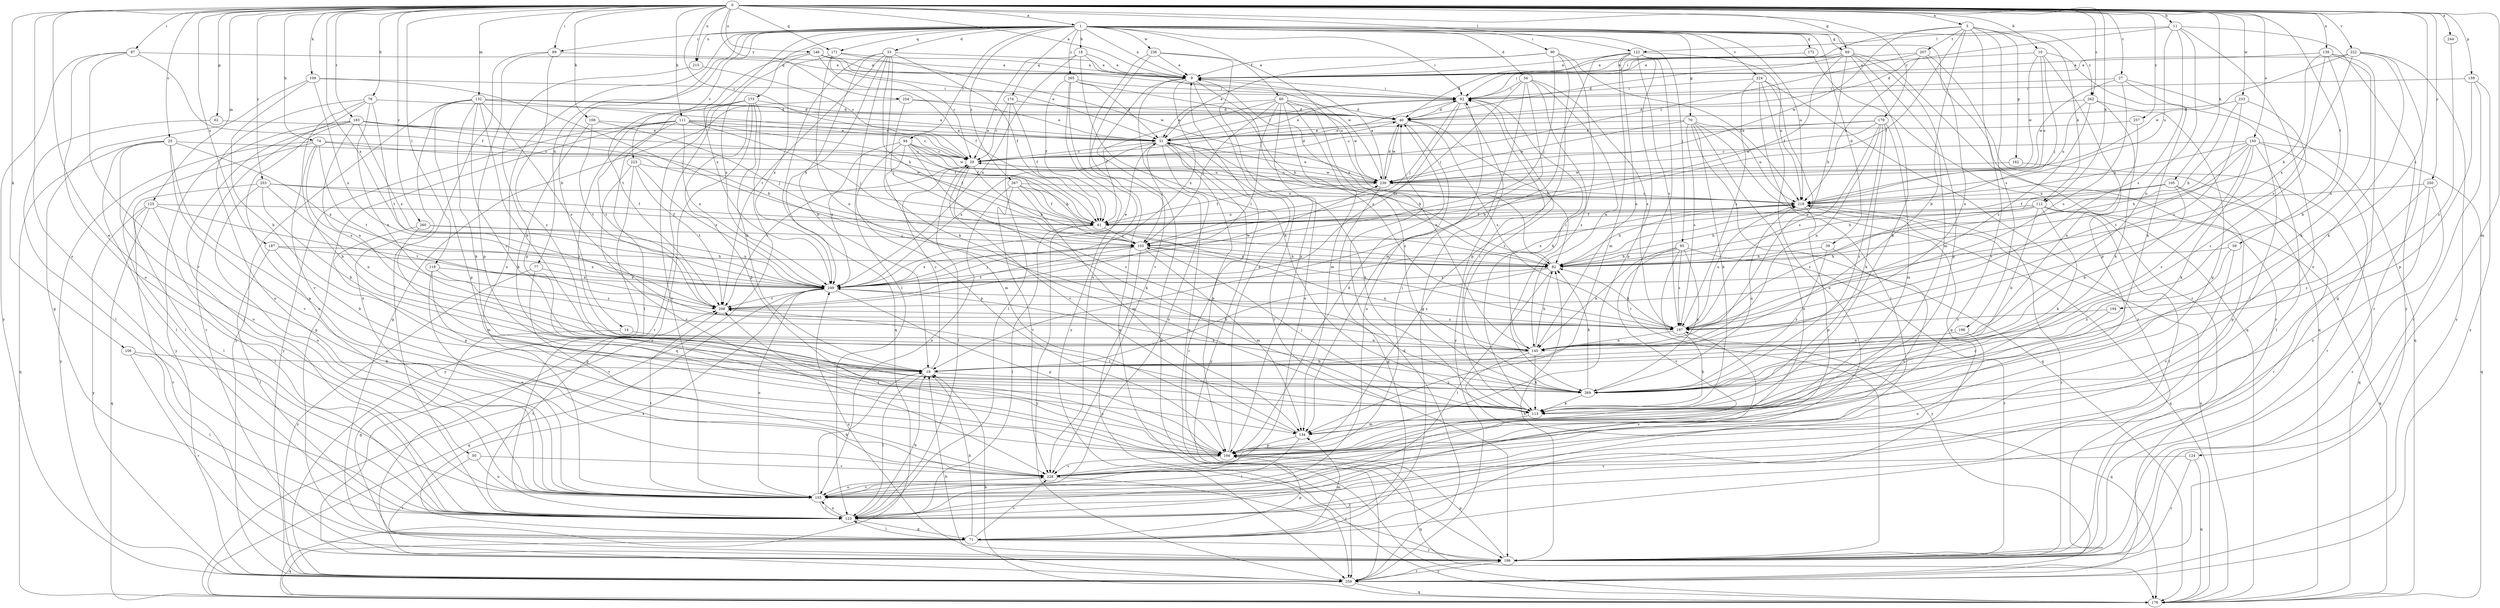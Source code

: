 strict digraph  {
0;
1;
3;
9;
10;
11;
14;
18;
19;
25;
27;
29;
33;
34;
39;
40;
50;
51;
59;
60;
61;
62;
69;
70;
71;
74;
76;
77;
82;
87;
89;
90;
92;
94;
95;
103;
105;
106;
108;
109;
111;
112;
113;
118;
122;
123;
124;
125;
132;
134;
139;
145;
146;
150;
155;
159;
162;
166;
171;
172;
173;
174;
176;
179;
183;
186;
187;
194;
196;
197;
207;
208;
215;
218;
222;
223;
224;
228;
233;
236;
239;
244;
249;
250;
253;
254;
257;
259;
260;
262;
265;
267;
269;
0 -> 1  [label=a];
0 -> 3  [label=a];
0 -> 9  [label=a];
0 -> 10  [label=b];
0 -> 11  [label=b];
0 -> 25  [label=c];
0 -> 27  [label=c];
0 -> 29  [label=c];
0 -> 50  [label=e];
0 -> 59  [label=f];
0 -> 62  [label=g];
0 -> 69  [label=g];
0 -> 74  [label=h];
0 -> 76  [label=h];
0 -> 87  [label=i];
0 -> 89  [label=i];
0 -> 105  [label=k];
0 -> 106  [label=k];
0 -> 108  [label=k];
0 -> 109  [label=k];
0 -> 111  [label=k];
0 -> 112  [label=k];
0 -> 118  [label=l];
0 -> 122  [label=l];
0 -> 124  [label=m];
0 -> 125  [label=m];
0 -> 132  [label=m];
0 -> 139  [label=n];
0 -> 146  [label=o];
0 -> 150  [label=o];
0 -> 155  [label=o];
0 -> 159  [label=p];
0 -> 171  [label=q];
0 -> 179  [label=r];
0 -> 183  [label=r];
0 -> 187  [label=s];
0 -> 194  [label=s];
0 -> 215  [label=u];
0 -> 222  [label=v];
0 -> 233  [label=w];
0 -> 244  [label=x];
0 -> 249  [label=x];
0 -> 250  [label=y];
0 -> 253  [label=y];
0 -> 254  [label=y];
0 -> 257  [label=y];
0 -> 260  [label=z];
0 -> 262  [label=z];
1 -> 9  [label=a];
1 -> 14  [label=b];
1 -> 18  [label=b];
1 -> 33  [label=d];
1 -> 34  [label=d];
1 -> 39  [label=d];
1 -> 60  [label=f];
1 -> 69  [label=g];
1 -> 70  [label=g];
1 -> 77  [label=h];
1 -> 89  [label=i];
1 -> 90  [label=i];
1 -> 92  [label=i];
1 -> 94  [label=j];
1 -> 95  [label=j];
1 -> 155  [label=o];
1 -> 171  [label=q];
1 -> 172  [label=q];
1 -> 173  [label=q];
1 -> 174  [label=q];
1 -> 186  [label=r];
1 -> 215  [label=u];
1 -> 218  [label=u];
1 -> 223  [label=v];
1 -> 224  [label=v];
1 -> 236  [label=w];
1 -> 249  [label=x];
1 -> 262  [label=z];
1 -> 265  [label=z];
1 -> 267  [label=z];
3 -> 19  [label=b];
3 -> 61  [label=f];
3 -> 92  [label=i];
3 -> 112  [label=k];
3 -> 162  [label=p];
3 -> 196  [label=s];
3 -> 207  [label=t];
3 -> 228  [label=v];
3 -> 239  [label=w];
9 -> 92  [label=i];
9 -> 176  [label=q];
9 -> 186  [label=r];
9 -> 197  [label=s];
9 -> 249  [label=x];
9 -> 259  [label=y];
10 -> 9  [label=a];
10 -> 103  [label=j];
10 -> 113  [label=k];
10 -> 166  [label=p];
10 -> 218  [label=u];
10 -> 239  [label=w];
11 -> 40  [label=d];
11 -> 122  [label=l];
11 -> 145  [label=n];
11 -> 155  [label=o];
11 -> 197  [label=s];
11 -> 218  [label=u];
11 -> 259  [label=y];
14 -> 71  [label=g];
14 -> 145  [label=n];
18 -> 9  [label=a];
18 -> 29  [label=c];
18 -> 113  [label=k];
18 -> 239  [label=w];
18 -> 249  [label=x];
19 -> 29  [label=c];
19 -> 123  [label=l];
19 -> 269  [label=z];
25 -> 29  [label=c];
25 -> 123  [label=l];
25 -> 155  [label=o];
25 -> 166  [label=p];
25 -> 176  [label=q];
25 -> 228  [label=v];
25 -> 249  [label=x];
27 -> 92  [label=i];
27 -> 123  [label=l];
27 -> 176  [label=q];
27 -> 197  [label=s];
27 -> 239  [label=w];
29 -> 40  [label=d];
29 -> 82  [label=h];
29 -> 92  [label=i];
29 -> 113  [label=k];
29 -> 123  [label=l];
29 -> 208  [label=t];
29 -> 239  [label=w];
33 -> 9  [label=a];
33 -> 19  [label=b];
33 -> 61  [label=f];
33 -> 82  [label=h];
33 -> 113  [label=k];
33 -> 123  [label=l];
33 -> 176  [label=q];
33 -> 208  [label=t];
33 -> 249  [label=x];
34 -> 71  [label=g];
34 -> 92  [label=i];
34 -> 103  [label=j];
34 -> 113  [label=k];
34 -> 134  [label=m];
34 -> 145  [label=n];
34 -> 197  [label=s];
39 -> 82  [label=h];
39 -> 228  [label=v];
39 -> 269  [label=z];
40 -> 51  [label=e];
40 -> 82  [label=h];
40 -> 155  [label=o];
40 -> 197  [label=s];
40 -> 239  [label=w];
50 -> 155  [label=o];
50 -> 186  [label=r];
50 -> 228  [label=v];
51 -> 29  [label=c];
51 -> 82  [label=h];
51 -> 92  [label=i];
51 -> 103  [label=j];
51 -> 113  [label=k];
51 -> 155  [label=o];
51 -> 166  [label=p];
51 -> 186  [label=r];
51 -> 249  [label=x];
51 -> 259  [label=y];
59 -> 82  [label=h];
59 -> 228  [label=v];
59 -> 269  [label=z];
60 -> 40  [label=d];
60 -> 51  [label=e];
60 -> 61  [label=f];
60 -> 103  [label=j];
60 -> 134  [label=m];
60 -> 145  [label=n];
60 -> 155  [label=o];
60 -> 208  [label=t];
60 -> 239  [label=w];
60 -> 269  [label=z];
61 -> 103  [label=j];
61 -> 123  [label=l];
61 -> 218  [label=u];
61 -> 259  [label=y];
62 -> 51  [label=e];
62 -> 123  [label=l];
69 -> 9  [label=a];
69 -> 40  [label=d];
69 -> 61  [label=f];
69 -> 82  [label=h];
69 -> 92  [label=i];
69 -> 113  [label=k];
69 -> 134  [label=m];
69 -> 166  [label=p];
69 -> 259  [label=y];
70 -> 51  [label=e];
70 -> 71  [label=g];
70 -> 113  [label=k];
70 -> 155  [label=o];
70 -> 176  [label=q];
70 -> 197  [label=s];
70 -> 218  [label=u];
70 -> 239  [label=w];
71 -> 19  [label=b];
71 -> 123  [label=l];
71 -> 134  [label=m];
71 -> 166  [label=p];
71 -> 176  [label=q];
71 -> 186  [label=r];
71 -> 228  [label=v];
71 -> 249  [label=x];
74 -> 19  [label=b];
74 -> 29  [label=c];
74 -> 61  [label=f];
74 -> 123  [label=l];
74 -> 197  [label=s];
74 -> 208  [label=t];
74 -> 259  [label=y];
76 -> 40  [label=d];
76 -> 145  [label=n];
76 -> 155  [label=o];
76 -> 186  [label=r];
76 -> 208  [label=t];
76 -> 228  [label=v];
77 -> 228  [label=v];
77 -> 249  [label=x];
77 -> 259  [label=y];
82 -> 9  [label=a];
82 -> 19  [label=b];
82 -> 123  [label=l];
82 -> 249  [label=x];
87 -> 9  [label=a];
87 -> 61  [label=f];
87 -> 155  [label=o];
87 -> 228  [label=v];
87 -> 259  [label=y];
89 -> 9  [label=a];
89 -> 123  [label=l];
89 -> 166  [label=p];
89 -> 269  [label=z];
90 -> 9  [label=a];
90 -> 51  [label=e];
90 -> 103  [label=j];
90 -> 166  [label=p];
90 -> 218  [label=u];
90 -> 269  [label=z];
92 -> 40  [label=d];
92 -> 51  [label=e];
92 -> 103  [label=j];
92 -> 249  [label=x];
92 -> 259  [label=y];
92 -> 269  [label=z];
94 -> 29  [label=c];
94 -> 82  [label=h];
94 -> 134  [label=m];
94 -> 166  [label=p];
94 -> 218  [label=u];
94 -> 239  [label=w];
94 -> 249  [label=x];
94 -> 269  [label=z];
95 -> 82  [label=h];
95 -> 145  [label=n];
95 -> 186  [label=r];
95 -> 197  [label=s];
95 -> 228  [label=v];
95 -> 259  [label=y];
95 -> 269  [label=z];
103 -> 82  [label=h];
103 -> 134  [label=m];
103 -> 145  [label=n];
103 -> 208  [label=t];
103 -> 249  [label=x];
103 -> 259  [label=y];
105 -> 19  [label=b];
105 -> 61  [label=f];
105 -> 82  [label=h];
105 -> 166  [label=p];
105 -> 186  [label=r];
105 -> 218  [label=u];
106 -> 19  [label=b];
106 -> 123  [label=l];
106 -> 186  [label=r];
108 -> 51  [label=e];
108 -> 103  [label=j];
108 -> 113  [label=k];
108 -> 208  [label=t];
109 -> 19  [label=b];
109 -> 71  [label=g];
109 -> 92  [label=i];
109 -> 103  [label=j];
109 -> 249  [label=x];
111 -> 29  [label=c];
111 -> 51  [label=e];
111 -> 61  [label=f];
111 -> 71  [label=g];
111 -> 103  [label=j];
111 -> 208  [label=t];
111 -> 249  [label=x];
111 -> 259  [label=y];
111 -> 269  [label=z];
112 -> 19  [label=b];
112 -> 61  [label=f];
112 -> 82  [label=h];
112 -> 113  [label=k];
112 -> 123  [label=l];
112 -> 176  [label=q];
112 -> 197  [label=s];
113 -> 92  [label=i];
113 -> 103  [label=j];
113 -> 134  [label=m];
113 -> 208  [label=t];
118 -> 155  [label=o];
118 -> 166  [label=p];
118 -> 197  [label=s];
118 -> 249  [label=x];
122 -> 9  [label=a];
122 -> 19  [label=b];
122 -> 40  [label=d];
122 -> 134  [label=m];
122 -> 145  [label=n];
122 -> 166  [label=p];
122 -> 186  [label=r];
122 -> 197  [label=s];
122 -> 218  [label=u];
123 -> 19  [label=b];
123 -> 71  [label=g];
123 -> 155  [label=o];
123 -> 197  [label=s];
123 -> 208  [label=t];
124 -> 176  [label=q];
124 -> 186  [label=r];
124 -> 228  [label=v];
125 -> 61  [label=f];
125 -> 123  [label=l];
125 -> 176  [label=q];
125 -> 186  [label=r];
125 -> 208  [label=t];
125 -> 259  [label=y];
132 -> 19  [label=b];
132 -> 29  [label=c];
132 -> 40  [label=d];
132 -> 51  [label=e];
132 -> 113  [label=k];
132 -> 155  [label=o];
132 -> 166  [label=p];
132 -> 197  [label=s];
132 -> 259  [label=y];
132 -> 269  [label=z];
134 -> 29  [label=c];
134 -> 123  [label=l];
134 -> 166  [label=p];
139 -> 9  [label=a];
139 -> 19  [label=b];
139 -> 71  [label=g];
139 -> 82  [label=h];
139 -> 113  [label=k];
139 -> 197  [label=s];
145 -> 19  [label=b];
145 -> 82  [label=h];
145 -> 92  [label=i];
145 -> 113  [label=k];
145 -> 176  [label=q];
146 -> 9  [label=a];
146 -> 51  [label=e];
146 -> 61  [label=f];
146 -> 92  [label=i];
146 -> 208  [label=t];
146 -> 249  [label=x];
150 -> 29  [label=c];
150 -> 82  [label=h];
150 -> 113  [label=k];
150 -> 123  [label=l];
150 -> 176  [label=q];
150 -> 186  [label=r];
150 -> 208  [label=t];
150 -> 218  [label=u];
150 -> 269  [label=z];
155 -> 19  [label=b];
155 -> 123  [label=l];
155 -> 208  [label=t];
155 -> 228  [label=v];
159 -> 92  [label=i];
159 -> 166  [label=p];
159 -> 186  [label=r];
159 -> 259  [label=y];
162 -> 176  [label=q];
162 -> 239  [label=w];
166 -> 9  [label=a];
166 -> 40  [label=d];
166 -> 176  [label=q];
166 -> 208  [label=t];
166 -> 228  [label=v];
171 -> 9  [label=a];
171 -> 29  [label=c];
171 -> 145  [label=n];
171 -> 239  [label=w];
171 -> 249  [label=x];
172 -> 9  [label=a];
172 -> 176  [label=q];
173 -> 19  [label=b];
173 -> 40  [label=d];
173 -> 123  [label=l];
173 -> 155  [label=o];
173 -> 166  [label=p];
173 -> 176  [label=q];
173 -> 186  [label=r];
173 -> 259  [label=y];
174 -> 29  [label=c];
174 -> 40  [label=d];
174 -> 61  [label=f];
174 -> 123  [label=l];
176 -> 19  [label=b];
176 -> 218  [label=u];
179 -> 29  [label=c];
179 -> 51  [label=e];
179 -> 113  [label=k];
179 -> 134  [label=m];
179 -> 145  [label=n];
179 -> 197  [label=s];
179 -> 239  [label=w];
179 -> 269  [label=z];
183 -> 51  [label=e];
183 -> 61  [label=f];
183 -> 82  [label=h];
183 -> 123  [label=l];
183 -> 145  [label=n];
183 -> 155  [label=o];
183 -> 249  [label=x];
183 -> 259  [label=y];
186 -> 82  [label=h];
186 -> 166  [label=p];
186 -> 249  [label=x];
186 -> 259  [label=y];
187 -> 19  [label=b];
187 -> 82  [label=h];
187 -> 123  [label=l];
187 -> 249  [label=x];
194 -> 197  [label=s];
194 -> 269  [label=z];
196 -> 145  [label=n];
196 -> 155  [label=o];
197 -> 82  [label=h];
197 -> 113  [label=k];
197 -> 145  [label=n];
197 -> 218  [label=u];
207 -> 9  [label=a];
207 -> 29  [label=c];
207 -> 145  [label=n];
207 -> 176  [label=q];
207 -> 218  [label=u];
208 -> 197  [label=s];
215 -> 29  [label=c];
215 -> 166  [label=p];
218 -> 61  [label=f];
218 -> 82  [label=h];
218 -> 166  [label=p];
218 -> 176  [label=q];
218 -> 186  [label=r];
218 -> 249  [label=x];
222 -> 9  [label=a];
222 -> 113  [label=k];
222 -> 186  [label=r];
222 -> 239  [label=w];
222 -> 249  [label=x];
222 -> 259  [label=y];
223 -> 208  [label=t];
223 -> 228  [label=v];
223 -> 239  [label=w];
223 -> 249  [label=x];
223 -> 259  [label=y];
224 -> 92  [label=i];
224 -> 123  [label=l];
224 -> 145  [label=n];
224 -> 155  [label=o];
224 -> 186  [label=r];
224 -> 197  [label=s];
228 -> 92  [label=i];
228 -> 155  [label=o];
228 -> 186  [label=r];
233 -> 40  [label=d];
233 -> 82  [label=h];
233 -> 197  [label=s];
233 -> 269  [label=z];
236 -> 9  [label=a];
236 -> 166  [label=p];
236 -> 176  [label=q];
236 -> 218  [label=u];
236 -> 228  [label=v];
239 -> 9  [label=a];
239 -> 29  [label=c];
239 -> 40  [label=d];
239 -> 51  [label=e];
239 -> 61  [label=f];
239 -> 71  [label=g];
239 -> 218  [label=u];
244 -> 269  [label=z];
249 -> 51  [label=e];
249 -> 103  [label=j];
249 -> 155  [label=o];
249 -> 166  [label=p];
249 -> 176  [label=q];
249 -> 197  [label=s];
249 -> 208  [label=t];
249 -> 239  [label=w];
250 -> 155  [label=o];
250 -> 186  [label=r];
250 -> 218  [label=u];
250 -> 269  [label=z];
253 -> 19  [label=b];
253 -> 61  [label=f];
253 -> 123  [label=l];
253 -> 145  [label=n];
253 -> 155  [label=o];
253 -> 218  [label=u];
254 -> 40  [label=d];
254 -> 51  [label=e];
254 -> 71  [label=g];
254 -> 103  [label=j];
257 -> 51  [label=e];
257 -> 145  [label=n];
259 -> 19  [label=b];
259 -> 40  [label=d];
259 -> 176  [label=q];
259 -> 186  [label=r];
260 -> 103  [label=j];
260 -> 134  [label=m];
260 -> 166  [label=p];
260 -> 249  [label=x];
262 -> 40  [label=d];
262 -> 113  [label=k];
262 -> 166  [label=p];
262 -> 197  [label=s];
262 -> 218  [label=u];
265 -> 51  [label=e];
265 -> 61  [label=f];
265 -> 82  [label=h];
265 -> 92  [label=i];
265 -> 228  [label=v];
265 -> 259  [label=y];
267 -> 61  [label=f];
267 -> 134  [label=m];
267 -> 155  [label=o];
267 -> 197  [label=s];
267 -> 218  [label=u];
267 -> 228  [label=v];
269 -> 82  [label=h];
269 -> 113  [label=k];
269 -> 218  [label=u];
269 -> 249  [label=x];
}
